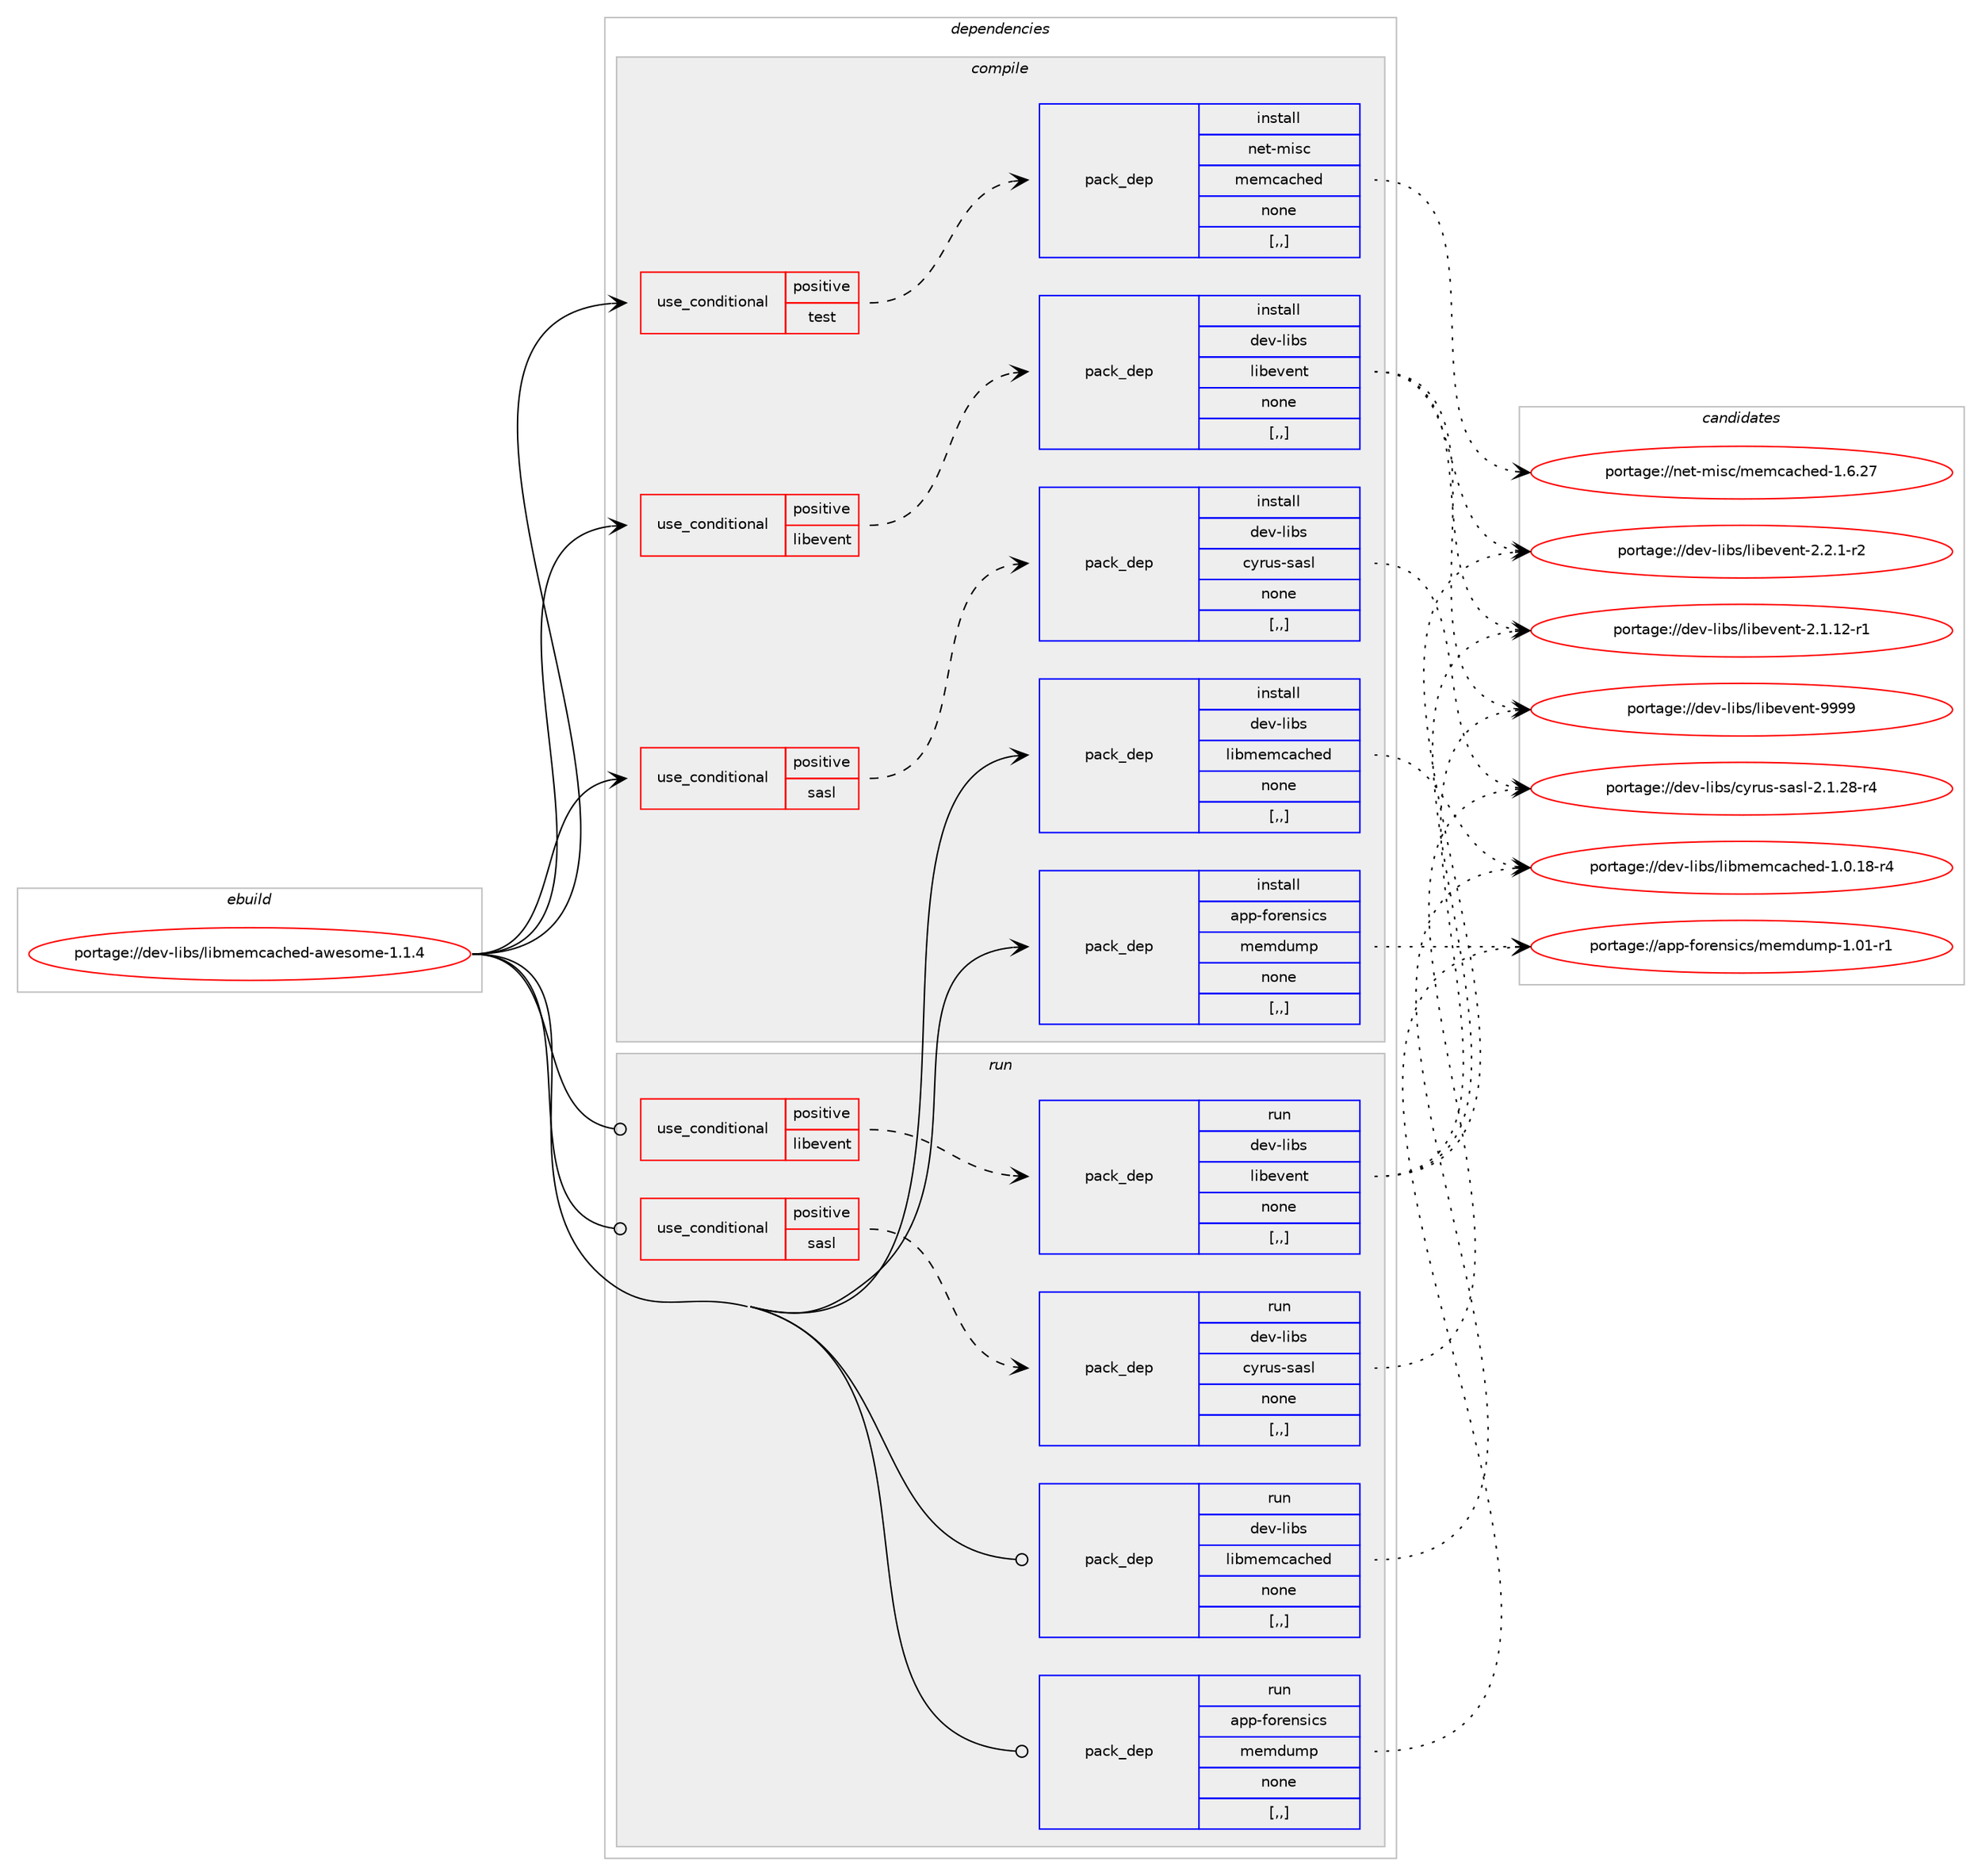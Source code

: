 digraph prolog {

# *************
# Graph options
# *************

newrank=true;
concentrate=true;
compound=true;
graph [rankdir=LR,fontname=Helvetica,fontsize=10,ranksep=1.5];#, ranksep=2.5, nodesep=0.2];
edge  [arrowhead=vee];
node  [fontname=Helvetica,fontsize=10];

# **********
# The ebuild
# **********

subgraph cluster_leftcol {
color=gray;
label=<<i>ebuild</i>>;
id [label="portage://dev-libs/libmemcached-awesome-1.1.4", color=red, width=4, href="../dev-libs/libmemcached-awesome-1.1.4.svg"];
}

# ****************
# The dependencies
# ****************

subgraph cluster_midcol {
color=gray;
label=<<i>dependencies</i>>;
subgraph cluster_compile {
fillcolor="#eeeeee";
style=filled;
label=<<i>compile</i>>;
subgraph cond27002 {
dependency110785 [label=<<TABLE BORDER="0" CELLBORDER="1" CELLSPACING="0" CELLPADDING="4"><TR><TD ROWSPAN="3" CELLPADDING="10">use_conditional</TD></TR><TR><TD>positive</TD></TR><TR><TD>libevent</TD></TR></TABLE>>, shape=none, color=red];
subgraph pack82588 {
dependency110786 [label=<<TABLE BORDER="0" CELLBORDER="1" CELLSPACING="0" CELLPADDING="4" WIDTH="220"><TR><TD ROWSPAN="6" CELLPADDING="30">pack_dep</TD></TR><TR><TD WIDTH="110">install</TD></TR><TR><TD>dev-libs</TD></TR><TR><TD>libevent</TD></TR><TR><TD>none</TD></TR><TR><TD>[,,]</TD></TR></TABLE>>, shape=none, color=blue];
}
dependency110785:e -> dependency110786:w [weight=20,style="dashed",arrowhead="vee"];
}
id:e -> dependency110785:w [weight=20,style="solid",arrowhead="vee"];
subgraph cond27003 {
dependency110787 [label=<<TABLE BORDER="0" CELLBORDER="1" CELLSPACING="0" CELLPADDING="4"><TR><TD ROWSPAN="3" CELLPADDING="10">use_conditional</TD></TR><TR><TD>positive</TD></TR><TR><TD>sasl</TD></TR></TABLE>>, shape=none, color=red];
subgraph pack82589 {
dependency110788 [label=<<TABLE BORDER="0" CELLBORDER="1" CELLSPACING="0" CELLPADDING="4" WIDTH="220"><TR><TD ROWSPAN="6" CELLPADDING="30">pack_dep</TD></TR><TR><TD WIDTH="110">install</TD></TR><TR><TD>dev-libs</TD></TR><TR><TD>cyrus-sasl</TD></TR><TR><TD>none</TD></TR><TR><TD>[,,]</TD></TR></TABLE>>, shape=none, color=blue];
}
dependency110787:e -> dependency110788:w [weight=20,style="dashed",arrowhead="vee"];
}
id:e -> dependency110787:w [weight=20,style="solid",arrowhead="vee"];
subgraph cond27004 {
dependency110789 [label=<<TABLE BORDER="0" CELLBORDER="1" CELLSPACING="0" CELLPADDING="4"><TR><TD ROWSPAN="3" CELLPADDING="10">use_conditional</TD></TR><TR><TD>positive</TD></TR><TR><TD>test</TD></TR></TABLE>>, shape=none, color=red];
subgraph pack82590 {
dependency110790 [label=<<TABLE BORDER="0" CELLBORDER="1" CELLSPACING="0" CELLPADDING="4" WIDTH="220"><TR><TD ROWSPAN="6" CELLPADDING="30">pack_dep</TD></TR><TR><TD WIDTH="110">install</TD></TR><TR><TD>net-misc</TD></TR><TR><TD>memcached</TD></TR><TR><TD>none</TD></TR><TR><TD>[,,]</TD></TR></TABLE>>, shape=none, color=blue];
}
dependency110789:e -> dependency110790:w [weight=20,style="dashed",arrowhead="vee"];
}
id:e -> dependency110789:w [weight=20,style="solid",arrowhead="vee"];
subgraph pack82591 {
dependency110791 [label=<<TABLE BORDER="0" CELLBORDER="1" CELLSPACING="0" CELLPADDING="4" WIDTH="220"><TR><TD ROWSPAN="6" CELLPADDING="30">pack_dep</TD></TR><TR><TD WIDTH="110">install</TD></TR><TR><TD>app-forensics</TD></TR><TR><TD>memdump</TD></TR><TR><TD>none</TD></TR><TR><TD>[,,]</TD></TR></TABLE>>, shape=none, color=blue];
}
id:e -> dependency110791:w [weight=20,style="solid",arrowhead="vee"];
subgraph pack82592 {
dependency110792 [label=<<TABLE BORDER="0" CELLBORDER="1" CELLSPACING="0" CELLPADDING="4" WIDTH="220"><TR><TD ROWSPAN="6" CELLPADDING="30">pack_dep</TD></TR><TR><TD WIDTH="110">install</TD></TR><TR><TD>dev-libs</TD></TR><TR><TD>libmemcached</TD></TR><TR><TD>none</TD></TR><TR><TD>[,,]</TD></TR></TABLE>>, shape=none, color=blue];
}
id:e -> dependency110792:w [weight=20,style="solid",arrowhead="vee"];
}
subgraph cluster_compileandrun {
fillcolor="#eeeeee";
style=filled;
label=<<i>compile and run</i>>;
}
subgraph cluster_run {
fillcolor="#eeeeee";
style=filled;
label=<<i>run</i>>;
subgraph cond27005 {
dependency110793 [label=<<TABLE BORDER="0" CELLBORDER="1" CELLSPACING="0" CELLPADDING="4"><TR><TD ROWSPAN="3" CELLPADDING="10">use_conditional</TD></TR><TR><TD>positive</TD></TR><TR><TD>libevent</TD></TR></TABLE>>, shape=none, color=red];
subgraph pack82593 {
dependency110794 [label=<<TABLE BORDER="0" CELLBORDER="1" CELLSPACING="0" CELLPADDING="4" WIDTH="220"><TR><TD ROWSPAN="6" CELLPADDING="30">pack_dep</TD></TR><TR><TD WIDTH="110">run</TD></TR><TR><TD>dev-libs</TD></TR><TR><TD>libevent</TD></TR><TR><TD>none</TD></TR><TR><TD>[,,]</TD></TR></TABLE>>, shape=none, color=blue];
}
dependency110793:e -> dependency110794:w [weight=20,style="dashed",arrowhead="vee"];
}
id:e -> dependency110793:w [weight=20,style="solid",arrowhead="odot"];
subgraph cond27006 {
dependency110795 [label=<<TABLE BORDER="0" CELLBORDER="1" CELLSPACING="0" CELLPADDING="4"><TR><TD ROWSPAN="3" CELLPADDING="10">use_conditional</TD></TR><TR><TD>positive</TD></TR><TR><TD>sasl</TD></TR></TABLE>>, shape=none, color=red];
subgraph pack82594 {
dependency110796 [label=<<TABLE BORDER="0" CELLBORDER="1" CELLSPACING="0" CELLPADDING="4" WIDTH="220"><TR><TD ROWSPAN="6" CELLPADDING="30">pack_dep</TD></TR><TR><TD WIDTH="110">run</TD></TR><TR><TD>dev-libs</TD></TR><TR><TD>cyrus-sasl</TD></TR><TR><TD>none</TD></TR><TR><TD>[,,]</TD></TR></TABLE>>, shape=none, color=blue];
}
dependency110795:e -> dependency110796:w [weight=20,style="dashed",arrowhead="vee"];
}
id:e -> dependency110795:w [weight=20,style="solid",arrowhead="odot"];
subgraph pack82595 {
dependency110797 [label=<<TABLE BORDER="0" CELLBORDER="1" CELLSPACING="0" CELLPADDING="4" WIDTH="220"><TR><TD ROWSPAN="6" CELLPADDING="30">pack_dep</TD></TR><TR><TD WIDTH="110">run</TD></TR><TR><TD>app-forensics</TD></TR><TR><TD>memdump</TD></TR><TR><TD>none</TD></TR><TR><TD>[,,]</TD></TR></TABLE>>, shape=none, color=blue];
}
id:e -> dependency110797:w [weight=20,style="solid",arrowhead="odot"];
subgraph pack82596 {
dependency110798 [label=<<TABLE BORDER="0" CELLBORDER="1" CELLSPACING="0" CELLPADDING="4" WIDTH="220"><TR><TD ROWSPAN="6" CELLPADDING="30">pack_dep</TD></TR><TR><TD WIDTH="110">run</TD></TR><TR><TD>dev-libs</TD></TR><TR><TD>libmemcached</TD></TR><TR><TD>none</TD></TR><TR><TD>[,,]</TD></TR></TABLE>>, shape=none, color=blue];
}
id:e -> dependency110798:w [weight=20,style="solid",arrowhead="odot"];
}
}

# **************
# The candidates
# **************

subgraph cluster_choices {
rank=same;
color=gray;
label=<<i>candidates</i>>;

subgraph choice82588 {
color=black;
nodesep=1;
choice100101118451081059811547108105981011181011101164557575757 [label="portage://dev-libs/libevent-9999", color=red, width=4,href="../dev-libs/libevent-9999.svg"];
choice100101118451081059811547108105981011181011101164550465046494511450 [label="portage://dev-libs/libevent-2.2.1-r2", color=red, width=4,href="../dev-libs/libevent-2.2.1-r2.svg"];
choice10010111845108105981154710810598101118101110116455046494649504511449 [label="portage://dev-libs/libevent-2.1.12-r1", color=red, width=4,href="../dev-libs/libevent-2.1.12-r1.svg"];
dependency110786:e -> choice100101118451081059811547108105981011181011101164557575757:w [style=dotted,weight="100"];
dependency110786:e -> choice100101118451081059811547108105981011181011101164550465046494511450:w [style=dotted,weight="100"];
dependency110786:e -> choice10010111845108105981154710810598101118101110116455046494649504511449:w [style=dotted,weight="100"];
}
subgraph choice82589 {
color=black;
nodesep=1;
choice100101118451081059811547991211141171154511597115108455046494650564511452 [label="portage://dev-libs/cyrus-sasl-2.1.28-r4", color=red, width=4,href="../dev-libs/cyrus-sasl-2.1.28-r4.svg"];
dependency110788:e -> choice100101118451081059811547991211141171154511597115108455046494650564511452:w [style=dotted,weight="100"];
}
subgraph choice82590 {
color=black;
nodesep=1;
choice11010111645109105115994710910110999979910410110045494654465055 [label="portage://net-misc/memcached-1.6.27", color=red, width=4,href="../net-misc/memcached-1.6.27.svg"];
dependency110790:e -> choice11010111645109105115994710910110999979910410110045494654465055:w [style=dotted,weight="100"];
}
subgraph choice82591 {
color=black;
nodesep=1;
choice9711211245102111114101110115105991154710910110910011710911245494648494511449 [label="portage://app-forensics/memdump-1.01-r1", color=red, width=4,href="../app-forensics/memdump-1.01-r1.svg"];
dependency110791:e -> choice9711211245102111114101110115105991154710910110910011710911245494648494511449:w [style=dotted,weight="100"];
}
subgraph choice82592 {
color=black;
nodesep=1;
choice10010111845108105981154710810598109101109999799104101100454946484649564511452 [label="portage://dev-libs/libmemcached-1.0.18-r4", color=red, width=4,href="../dev-libs/libmemcached-1.0.18-r4.svg"];
dependency110792:e -> choice10010111845108105981154710810598109101109999799104101100454946484649564511452:w [style=dotted,weight="100"];
}
subgraph choice82593 {
color=black;
nodesep=1;
choice100101118451081059811547108105981011181011101164557575757 [label="portage://dev-libs/libevent-9999", color=red, width=4,href="../dev-libs/libevent-9999.svg"];
choice100101118451081059811547108105981011181011101164550465046494511450 [label="portage://dev-libs/libevent-2.2.1-r2", color=red, width=4,href="../dev-libs/libevent-2.2.1-r2.svg"];
choice10010111845108105981154710810598101118101110116455046494649504511449 [label="portage://dev-libs/libevent-2.1.12-r1", color=red, width=4,href="../dev-libs/libevent-2.1.12-r1.svg"];
dependency110794:e -> choice100101118451081059811547108105981011181011101164557575757:w [style=dotted,weight="100"];
dependency110794:e -> choice100101118451081059811547108105981011181011101164550465046494511450:w [style=dotted,weight="100"];
dependency110794:e -> choice10010111845108105981154710810598101118101110116455046494649504511449:w [style=dotted,weight="100"];
}
subgraph choice82594 {
color=black;
nodesep=1;
choice100101118451081059811547991211141171154511597115108455046494650564511452 [label="portage://dev-libs/cyrus-sasl-2.1.28-r4", color=red, width=4,href="../dev-libs/cyrus-sasl-2.1.28-r4.svg"];
dependency110796:e -> choice100101118451081059811547991211141171154511597115108455046494650564511452:w [style=dotted,weight="100"];
}
subgraph choice82595 {
color=black;
nodesep=1;
choice9711211245102111114101110115105991154710910110910011710911245494648494511449 [label="portage://app-forensics/memdump-1.01-r1", color=red, width=4,href="../app-forensics/memdump-1.01-r1.svg"];
dependency110797:e -> choice9711211245102111114101110115105991154710910110910011710911245494648494511449:w [style=dotted,weight="100"];
}
subgraph choice82596 {
color=black;
nodesep=1;
choice10010111845108105981154710810598109101109999799104101100454946484649564511452 [label="portage://dev-libs/libmemcached-1.0.18-r4", color=red, width=4,href="../dev-libs/libmemcached-1.0.18-r4.svg"];
dependency110798:e -> choice10010111845108105981154710810598109101109999799104101100454946484649564511452:w [style=dotted,weight="100"];
}
}

}
